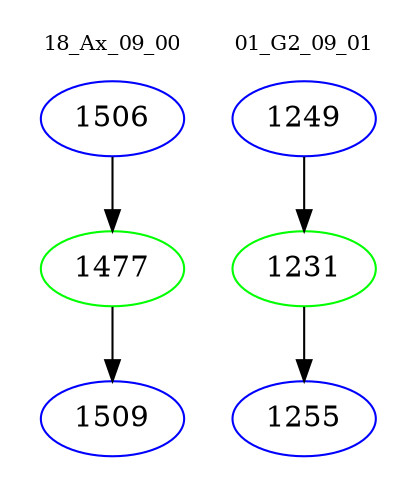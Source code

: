 digraph{
subgraph cluster_0 {
color = white
label = "18_Ax_09_00";
fontsize=10;
T0_1506 [label="1506", color="blue"]
T0_1506 -> T0_1477 [color="black"]
T0_1477 [label="1477", color="green"]
T0_1477 -> T0_1509 [color="black"]
T0_1509 [label="1509", color="blue"]
}
subgraph cluster_1 {
color = white
label = "01_G2_09_01";
fontsize=10;
T1_1249 [label="1249", color="blue"]
T1_1249 -> T1_1231 [color="black"]
T1_1231 [label="1231", color="green"]
T1_1231 -> T1_1255 [color="black"]
T1_1255 [label="1255", color="blue"]
}
}

